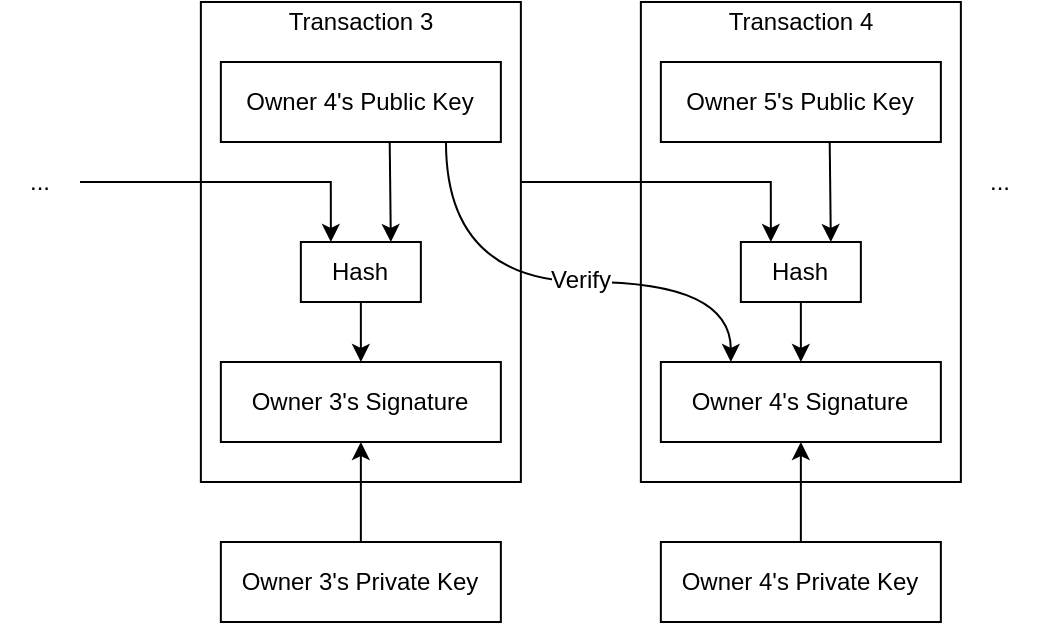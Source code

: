 <mxfile version="12.5.7" type="device"><diagram id="C5RBs43oDa-KdzZeNtuy" name="Page-1"><mxGraphModel dx="631" dy="403" grid="1" gridSize="10" guides="1" tooltips="1" connect="1" arrows="1" fold="1" page="1" pageScale="1" pageWidth="827" pageHeight="1169" math="0" shadow="0"><root><mxCell id="WIyWlLk6GJQsqaUBKTNV-0"/><mxCell id="WIyWlLk6GJQsqaUBKTNV-1" parent="WIyWlLk6GJQsqaUBKTNV-0"/><mxCell id="Y2DlGqtG0VKyCsELSUAu-127" value="..." style="text;html=1;strokeColor=none;fillColor=none;align=center;verticalAlign=middle;whiteSpace=wrap;rounded=0;" vertex="1" parent="WIyWlLk6GJQsqaUBKTNV-1"><mxGeometry x="20.0" y="100" width="40" height="20" as="geometry"/></mxCell><mxCell id="Y2DlGqtG0VKyCsELSUAu-107" style="edgeStyle=orthogonalEdgeStyle;rounded=0;orthogonalLoop=1;jettySize=auto;html=1;exitX=0.5;exitY=0;exitDx=0;exitDy=0;entryX=0.5;entryY=1;entryDx=0;entryDy=0;" edge="1" parent="WIyWlLk6GJQsqaUBKTNV-1"><mxGeometry relative="1" as="geometry"><mxPoint x="280" y="260.0" as="sourcePoint"/></mxGeometry></mxCell><mxCell id="Y2DlGqtG0VKyCsELSUAu-108" style="edgeStyle=orthogonalEdgeStyle;rounded=0;orthogonalLoop=1;jettySize=auto;html=1;exitX=0.5;exitY=0;exitDx=0;exitDy=0;entryX=0.49;entryY=0.88;entryDx=0;entryDy=0;entryPerimeter=0;" edge="1" parent="WIyWlLk6GJQsqaUBKTNV-1"><mxGeometry relative="1" as="geometry"><mxPoint x="320" y="260.0" as="sourcePoint"/></mxGeometry></mxCell><mxCell id="Y2DlGqtG0VKyCsELSUAu-223" value="" style="group" vertex="1" connectable="0" parent="WIyWlLk6GJQsqaUBKTNV-1"><mxGeometry x="340.43" y="20" width="160" height="240" as="geometry"/></mxCell><mxCell id="Y2DlGqtG0VKyCsELSUAu-201" value="" style="group" vertex="1" connectable="0" parent="Y2DlGqtG0VKyCsELSUAu-223"><mxGeometry width="160" height="240" as="geometry"/></mxCell><mxCell id="Y2DlGqtG0VKyCsELSUAu-202" value="" style="rounded=0;whiteSpace=wrap;html=1;" vertex="1" parent="Y2DlGqtG0VKyCsELSUAu-201"><mxGeometry width="160" height="240" as="geometry"/></mxCell><mxCell id="Y2DlGqtG0VKyCsELSUAu-203" value="Owner 5's Public Key" style="rounded=0;whiteSpace=wrap;html=1;" vertex="1" parent="Y2DlGqtG0VKyCsELSUAu-201"><mxGeometry x="10" y="30" width="140" height="40" as="geometry"/></mxCell><mxCell id="Y2DlGqtG0VKyCsELSUAu-204" value="Transaction 4" style="text;html=1;strokeColor=none;fillColor=none;align=center;verticalAlign=middle;whiteSpace=wrap;rounded=0;" vertex="1" parent="Y2DlGqtG0VKyCsELSUAu-201"><mxGeometry x="27.5" width="105" height="20" as="geometry"/></mxCell><mxCell id="Y2DlGqtG0VKyCsELSUAu-205" value="Hash" style="rounded=0;whiteSpace=wrap;html=1;" vertex="1" parent="Y2DlGqtG0VKyCsELSUAu-201"><mxGeometry x="50" y="120" width="60" height="30" as="geometry"/></mxCell><mxCell id="Y2DlGqtG0VKyCsELSUAu-206" value="" style="endArrow=classic;html=1;exitX=0.603;exitY=0.998;exitDx=0;exitDy=0;exitPerimeter=0;entryX=0.75;entryY=0;entryDx=0;entryDy=0;" edge="1" parent="Y2DlGqtG0VKyCsELSUAu-201" source="Y2DlGqtG0VKyCsELSUAu-203" target="Y2DlGqtG0VKyCsELSUAu-205"><mxGeometry width="50" height="50" relative="1" as="geometry"><mxPoint x="220" y="130" as="sourcePoint"/><mxPoint x="270" y="80" as="targetPoint"/></mxGeometry></mxCell><mxCell id="Y2DlGqtG0VKyCsELSUAu-207" value="Owner 4's Signature" style="rounded=0;whiteSpace=wrap;html=1;" vertex="1" parent="Y2DlGqtG0VKyCsELSUAu-201"><mxGeometry x="10" y="180" width="140" height="40" as="geometry"/></mxCell><mxCell id="Y2DlGqtG0VKyCsELSUAu-208" style="edgeStyle=orthogonalEdgeStyle;rounded=0;orthogonalLoop=1;jettySize=auto;html=1;exitX=0.5;exitY=1;exitDx=0;exitDy=0;entryX=0.5;entryY=0;entryDx=0;entryDy=0;" edge="1" parent="Y2DlGqtG0VKyCsELSUAu-201" source="Y2DlGqtG0VKyCsELSUAu-205" target="Y2DlGqtG0VKyCsELSUAu-207"><mxGeometry relative="1" as="geometry"/></mxCell><mxCell id="Y2DlGqtG0VKyCsELSUAu-220" style="edgeStyle=orthogonalEdgeStyle;rounded=0;orthogonalLoop=1;jettySize=auto;html=1;entryX=0.25;entryY=0;entryDx=0;entryDy=0;" edge="1" parent="WIyWlLk6GJQsqaUBKTNV-1" target="Y2DlGqtG0VKyCsELSUAu-205"><mxGeometry relative="1" as="geometry"><mxPoint x="280.573" y="109.996" as="sourcePoint"/><mxPoint x="385.716" y="139.71" as="targetPoint"/><Array as="points"><mxPoint x="405.43" y="110"/></Array></mxGeometry></mxCell><mxCell id="Y2DlGqtG0VKyCsELSUAu-224" value="" style="group" vertex="1" connectable="0" parent="WIyWlLk6GJQsqaUBKTNV-1"><mxGeometry x="120.43" y="20" width="160" height="240" as="geometry"/></mxCell><mxCell id="Y2DlGqtG0VKyCsELSUAu-200" value="" style="group" vertex="1" connectable="0" parent="Y2DlGqtG0VKyCsELSUAu-224"><mxGeometry width="160" height="240" as="geometry"/></mxCell><mxCell id="Y2DlGqtG0VKyCsELSUAu-101" value="" style="rounded=0;whiteSpace=wrap;html=1;" vertex="1" parent="Y2DlGqtG0VKyCsELSUAu-200"><mxGeometry width="160" height="240" as="geometry"/></mxCell><mxCell id="Y2DlGqtG0VKyCsELSUAu-102" value="Owner 4's Public Key" style="rounded=0;whiteSpace=wrap;html=1;" vertex="1" parent="Y2DlGqtG0VKyCsELSUAu-200"><mxGeometry x="10" y="30" width="140" height="40" as="geometry"/></mxCell><mxCell id="Y2DlGqtG0VKyCsELSUAu-109" value="Transaction 3" style="text;html=1;strokeColor=none;fillColor=none;align=center;verticalAlign=middle;whiteSpace=wrap;rounded=0;" vertex="1" parent="Y2DlGqtG0VKyCsELSUAu-200"><mxGeometry x="27.5" width="105" height="20" as="geometry"/></mxCell><mxCell id="Y2DlGqtG0VKyCsELSUAu-186" value="Hash" style="rounded=0;whiteSpace=wrap;html=1;" vertex="1" parent="Y2DlGqtG0VKyCsELSUAu-200"><mxGeometry x="50" y="120" width="60" height="30" as="geometry"/></mxCell><mxCell id="Y2DlGqtG0VKyCsELSUAu-189" value="" style="endArrow=classic;html=1;exitX=0.603;exitY=0.998;exitDx=0;exitDy=0;exitPerimeter=0;entryX=0.75;entryY=0;entryDx=0;entryDy=0;" edge="1" parent="Y2DlGqtG0VKyCsELSUAu-200" source="Y2DlGqtG0VKyCsELSUAu-102" target="Y2DlGqtG0VKyCsELSUAu-186"><mxGeometry width="50" height="50" relative="1" as="geometry"><mxPoint x="220" y="130" as="sourcePoint"/><mxPoint x="270" y="80" as="targetPoint"/></mxGeometry></mxCell><mxCell id="Y2DlGqtG0VKyCsELSUAu-191" value="Owner 3's Signature" style="rounded=0;whiteSpace=wrap;html=1;" vertex="1" parent="Y2DlGqtG0VKyCsELSUAu-200"><mxGeometry x="10" y="180" width="140" height="40" as="geometry"/></mxCell><mxCell id="Y2DlGqtG0VKyCsELSUAu-198" style="edgeStyle=orthogonalEdgeStyle;rounded=0;orthogonalLoop=1;jettySize=auto;html=1;exitX=0.5;exitY=1;exitDx=0;exitDy=0;entryX=0.5;entryY=0;entryDx=0;entryDy=0;" edge="1" parent="Y2DlGqtG0VKyCsELSUAu-200" source="Y2DlGqtG0VKyCsELSUAu-186" target="Y2DlGqtG0VKyCsELSUAu-191"><mxGeometry relative="1" as="geometry"/></mxCell><mxCell id="Y2DlGqtG0VKyCsELSUAu-199" style="edgeStyle=orthogonalEdgeStyle;rounded=0;orthogonalLoop=1;jettySize=auto;html=1;entryX=0.25;entryY=0;entryDx=0;entryDy=0;exitX=1;exitY=0.5;exitDx=0;exitDy=0;" edge="1" parent="WIyWlLk6GJQsqaUBKTNV-1" source="Y2DlGqtG0VKyCsELSUAu-127" target="Y2DlGqtG0VKyCsELSUAu-186"><mxGeometry relative="1" as="geometry"><mxPoint x="80.43" y="110" as="sourcePoint"/><Array as="points"><mxPoint x="185.43" y="110"/></Array></mxGeometry></mxCell><mxCell id="Y2DlGqtG0VKyCsELSUAu-221" value="" style="endArrow=classic;html=1;edgeStyle=orthogonalEdgeStyle;curved=1;exitX=0.804;exitY=1.004;exitDx=0;exitDy=0;exitPerimeter=0;entryX=0.25;entryY=0;entryDx=0;entryDy=0;" edge="1" parent="WIyWlLk6GJQsqaUBKTNV-1" source="Y2DlGqtG0VKyCsELSUAu-102" target="Y2DlGqtG0VKyCsELSUAu-207"><mxGeometry width="50" height="50" relative="1" as="geometry"><mxPoint x="70.43" y="240" as="sourcePoint"/><mxPoint x="150.43" y="330" as="targetPoint"/><Array as="points"><mxPoint x="243" y="160"/><mxPoint x="386" y="160"/></Array></mxGeometry></mxCell><mxCell id="Y2DlGqtG0VKyCsELSUAu-222" value="Verify" style="text;html=1;align=center;verticalAlign=middle;resizable=0;points=[];labelBackgroundColor=#ffffff;" vertex="1" connectable="0" parent="Y2DlGqtG0VKyCsELSUAu-221"><mxGeometry x="0.05" y="1" relative="1" as="geometry"><mxPoint x="3.86" as="offset"/></mxGeometry></mxCell><mxCell id="Y2DlGqtG0VKyCsELSUAu-225" value="..." style="text;html=1;strokeColor=none;fillColor=none;align=center;verticalAlign=middle;whiteSpace=wrap;rounded=0;" vertex="1" parent="WIyWlLk6GJQsqaUBKTNV-1"><mxGeometry x="500.05" y="100" width="40" height="20" as="geometry"/></mxCell><mxCell id="Y2DlGqtG0VKyCsELSUAu-228" style="edgeStyle=orthogonalEdgeStyle;curved=1;rounded=0;orthogonalLoop=1;jettySize=auto;html=1;exitX=0.5;exitY=0;exitDx=0;exitDy=0;entryX=0.5;entryY=1;entryDx=0;entryDy=0;" edge="1" parent="WIyWlLk6GJQsqaUBKTNV-1" source="Y2DlGqtG0VKyCsELSUAu-227" target="Y2DlGqtG0VKyCsELSUAu-191"><mxGeometry relative="1" as="geometry"/></mxCell><mxCell id="Y2DlGqtG0VKyCsELSUAu-227" value="Owner 3's Private Key" style="rounded=0;whiteSpace=wrap;html=1;" vertex="1" parent="WIyWlLk6GJQsqaUBKTNV-1"><mxGeometry x="130.43" y="290" width="140" height="40" as="geometry"/></mxCell><mxCell id="Y2DlGqtG0VKyCsELSUAu-231" style="edgeStyle=orthogonalEdgeStyle;curved=1;rounded=0;orthogonalLoop=1;jettySize=auto;html=1;exitX=0.5;exitY=0;exitDx=0;exitDy=0;entryX=0.5;entryY=1;entryDx=0;entryDy=0;" edge="1" parent="WIyWlLk6GJQsqaUBKTNV-1" source="Y2DlGqtG0VKyCsELSUAu-230" target="Y2DlGqtG0VKyCsELSUAu-207"><mxGeometry relative="1" as="geometry"/></mxCell><mxCell id="Y2DlGqtG0VKyCsELSUAu-230" value="Owner 4's Private Key" style="rounded=0;whiteSpace=wrap;html=1;" vertex="1" parent="WIyWlLk6GJQsqaUBKTNV-1"><mxGeometry x="350.43" y="290" width="140" height="40" as="geometry"/></mxCell></root></mxGraphModel></diagram></mxfile>